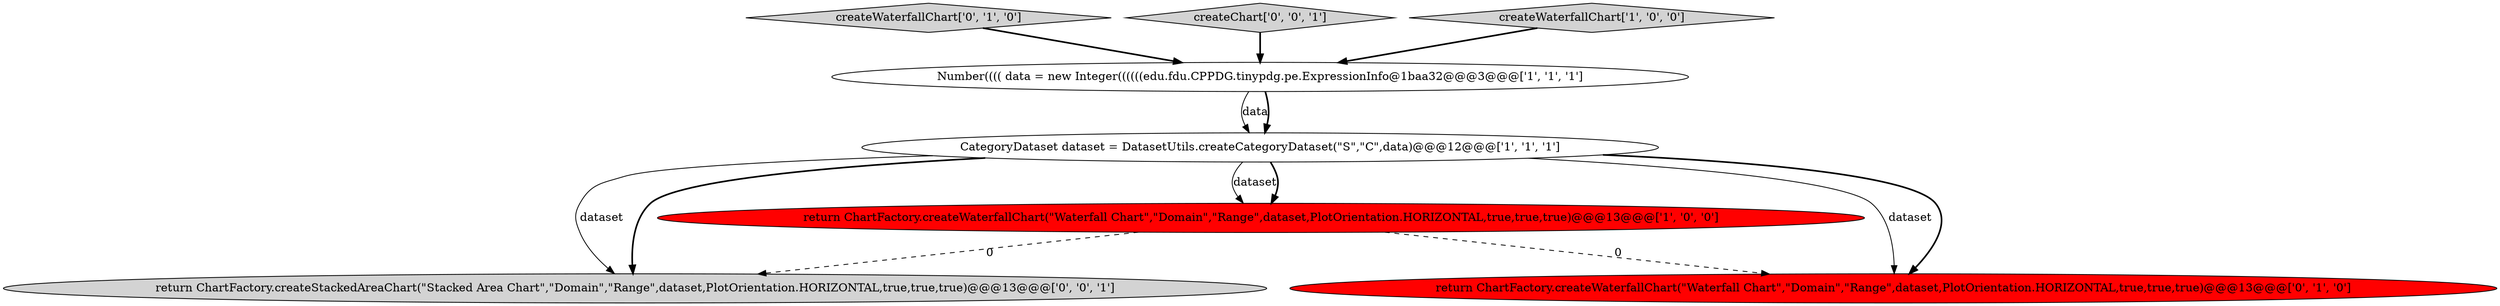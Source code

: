 digraph {
4 [style = filled, label = "createWaterfallChart['0', '1', '0']", fillcolor = lightgray, shape = diamond image = "AAA0AAABBB2BBB"];
1 [style = filled, label = "Number(((( data = new Integer((((((edu.fdu.CPPDG.tinypdg.pe.ExpressionInfo@1baa32@@@3@@@['1', '1', '1']", fillcolor = white, shape = ellipse image = "AAA0AAABBB1BBB"];
6 [style = filled, label = "createChart['0', '0', '1']", fillcolor = lightgray, shape = diamond image = "AAA0AAABBB3BBB"];
7 [style = filled, label = "return ChartFactory.createStackedAreaChart(\"Stacked Area Chart\",\"Domain\",\"Range\",dataset,PlotOrientation.HORIZONTAL,true,true,true)@@@13@@@['0', '0', '1']", fillcolor = lightgray, shape = ellipse image = "AAA0AAABBB3BBB"];
5 [style = filled, label = "return ChartFactory.createWaterfallChart(\"Waterfall Chart\",\"Domain\",\"Range\",dataset,PlotOrientation.HORIZONTAL,true,true,true)@@@13@@@['0', '1', '0']", fillcolor = red, shape = ellipse image = "AAA1AAABBB2BBB"];
2 [style = filled, label = "CategoryDataset dataset = DatasetUtils.createCategoryDataset(\"S\",\"C\",data)@@@12@@@['1', '1', '1']", fillcolor = white, shape = ellipse image = "AAA0AAABBB1BBB"];
3 [style = filled, label = "return ChartFactory.createWaterfallChart(\"Waterfall Chart\",\"Domain\",\"Range\",dataset,PlotOrientation.HORIZONTAL,true,true,true)@@@13@@@['1', '0', '0']", fillcolor = red, shape = ellipse image = "AAA1AAABBB1BBB"];
0 [style = filled, label = "createWaterfallChart['1', '0', '0']", fillcolor = lightgray, shape = diamond image = "AAA0AAABBB1BBB"];
3->5 [style = dashed, label="0"];
1->2 [style = solid, label="data"];
6->1 [style = bold, label=""];
2->7 [style = solid, label="dataset"];
1->2 [style = bold, label=""];
2->5 [style = solid, label="dataset"];
4->1 [style = bold, label=""];
2->7 [style = bold, label=""];
2->3 [style = solid, label="dataset"];
3->7 [style = dashed, label="0"];
0->1 [style = bold, label=""];
2->3 [style = bold, label=""];
2->5 [style = bold, label=""];
}
